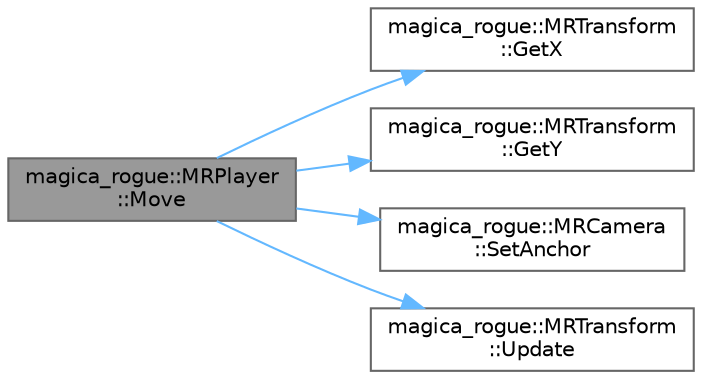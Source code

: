digraph "magica_rogue::MRPlayer::Move"
{
 // LATEX_PDF_SIZE
  bgcolor="transparent";
  edge [fontname=Helvetica,fontsize=10,labelfontname=Helvetica,labelfontsize=10];
  node [fontname=Helvetica,fontsize=10,shape=box,height=0.2,width=0.4];
  rankdir="LR";
  Node1 [id="Node000001",label="magica_rogue::MRPlayer\l::Move",height=0.2,width=0.4,color="gray40", fillcolor="grey60", style="filled", fontcolor="black",tooltip="移動"];
  Node1 -> Node2 [id="edge5_Node000001_Node000002",color="steelblue1",style="solid",tooltip=" "];
  Node2 [id="Node000002",label="magica_rogue::MRTransform\l::GetX",height=0.2,width=0.4,color="grey40", fillcolor="white", style="filled",URL="$classmagica__rogue_1_1_m_r_transform.html#aa348a91e555b9432ce8164f544d31e43",tooltip="X座標を取得"];
  Node1 -> Node3 [id="edge6_Node000001_Node000003",color="steelblue1",style="solid",tooltip=" "];
  Node3 [id="Node000003",label="magica_rogue::MRTransform\l::GetY",height=0.2,width=0.4,color="grey40", fillcolor="white", style="filled",URL="$classmagica__rogue_1_1_m_r_transform.html#a799ec6bf12fa654f4f0caf565578becc",tooltip="Y座標を取得"];
  Node1 -> Node4 [id="edge7_Node000001_Node000004",color="steelblue1",style="solid",tooltip=" "];
  Node4 [id="Node000004",label="magica_rogue::MRCamera\l::SetAnchor",height=0.2,width=0.4,color="grey40", fillcolor="white", style="filled",URL="$classmagica__rogue_1_1_m_r_camera.html#a9ae65a3751389ecde0f3fbd525309ae5",tooltip="カメラの左上座標を設定"];
  Node1 -> Node5 [id="edge8_Node000001_Node000005",color="steelblue1",style="solid",tooltip=" "];
  Node5 [id="Node000005",label="magica_rogue::MRTransform\l::Update",height=0.2,width=0.4,color="grey40", fillcolor="white", style="filled",URL="$classmagica__rogue_1_1_m_r_transform.html#ace281ee501c9dd6110c30042afb027d0",tooltip="位置情報を更新"];
}
